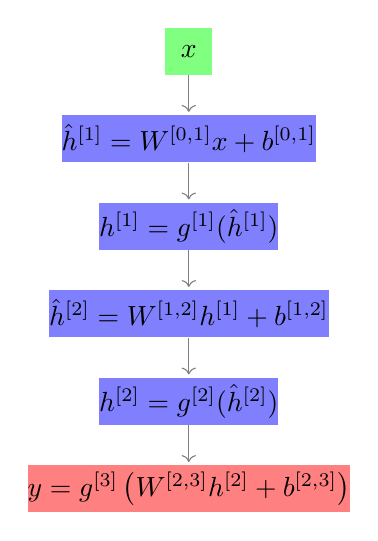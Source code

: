 \begin{tikzpicture}[shorten >=1pt,->,draw=black!50, node distance=\layersep]
    \tikzstyle{every pin edge}=[<-,shorten <=1pt]
    \tikzstyle{neuron}=[rectangle,fill=black!25,minimum size=17pt,inner sep=0pt]
    \tikzstyle{input neuron}=[neuron, fill=green!50];
    \tikzstyle{output neuron}=[neuron, fill=red!50];
    \tikzstyle{hidden neuron}=[neuron, fill=blue!50];
    \tikzstyle{annot} = [text width=4em, text centered]

    \node [input neuron] (in) at (0,0) {$x$};
    \path node [hidden neuron, below = .5cm of in] (hidden1) {$\hat{h}^{[1]}=W^{[0,1]}x+b^{[0,1]}$};
    \path node [hidden neuron, below = .5cm of hidden1] (hidden11) {$h^{[1]}=g^{[1]}(\hat{h}^{[1]})$};
    \path node [hidden neuron, below = .5cm of hidden11] (hidden2) {$\hat{h}^{[2]}=W^{[1,2]}h^{[1]}+b^{[1,2]}$};
    \path node [hidden neuron, below = .5cm of hidden2] (hidden21) {$h^{[2]}=g^{[2]}(\hat{h}^{[2]})$};
    \node[output neuron, below = .5cm of hidden21] (out) {$y=g^{[3]}\left(W^{[2,3]}h^{[2]}+b^{[2,3]}\right)$};
    \path (in) edge (hidden1);
    \path (hidden1) edge (hidden11);
    \path (hidden11) edge (hidden2);
    \path (hidden2) edge (hidden21);
    \path (hidden21) edge (out);
\end{tikzpicture}
